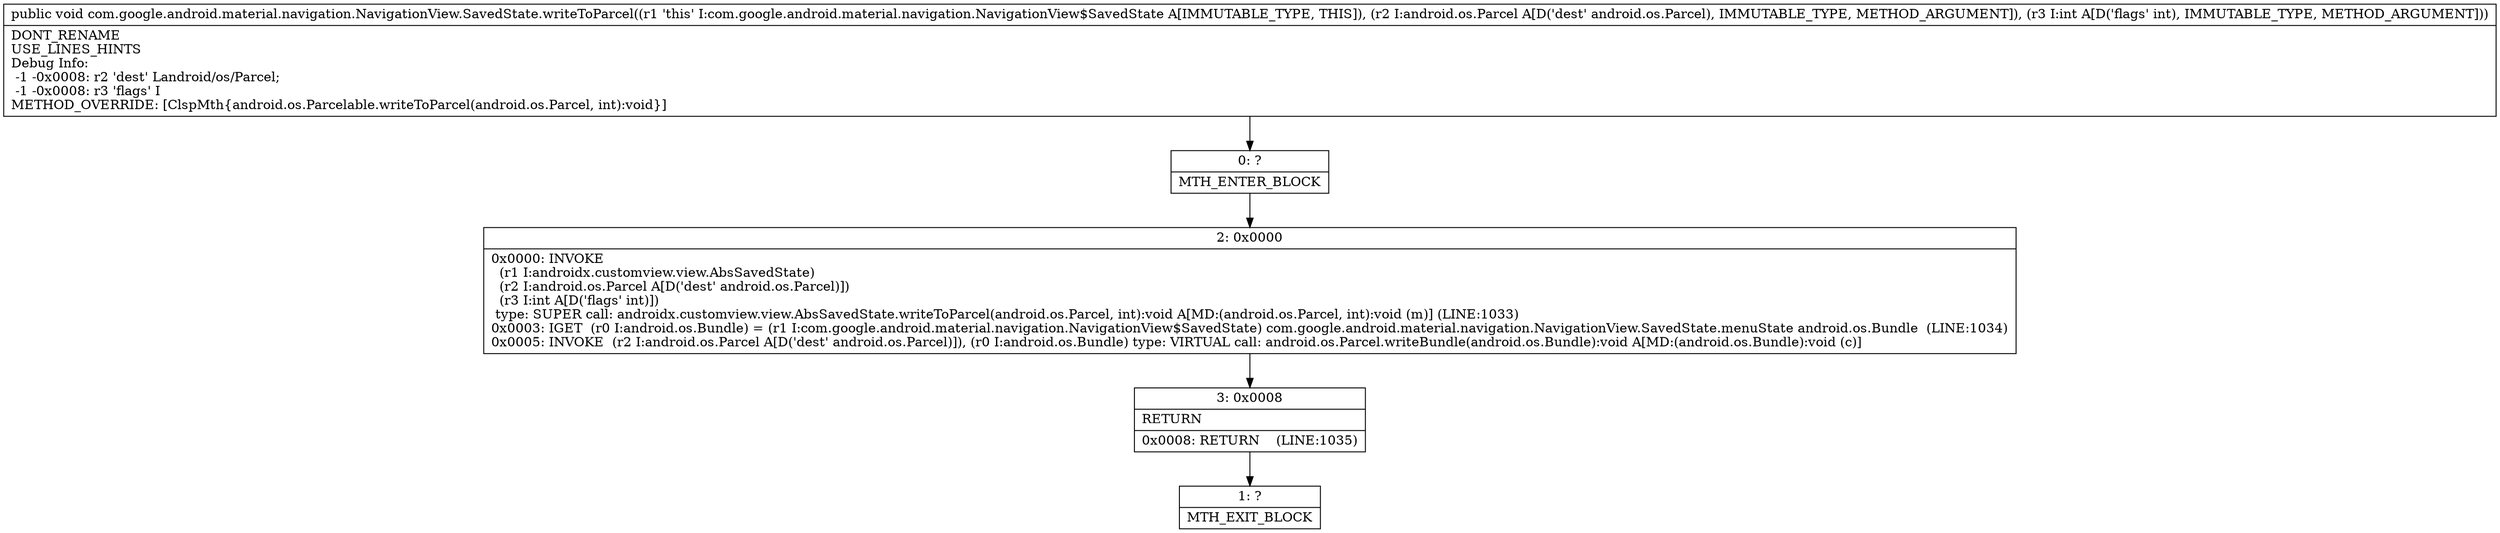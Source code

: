digraph "CFG forcom.google.android.material.navigation.NavigationView.SavedState.writeToParcel(Landroid\/os\/Parcel;I)V" {
Node_0 [shape=record,label="{0\:\ ?|MTH_ENTER_BLOCK\l}"];
Node_2 [shape=record,label="{2\:\ 0x0000|0x0000: INVOKE  \l  (r1 I:androidx.customview.view.AbsSavedState)\l  (r2 I:android.os.Parcel A[D('dest' android.os.Parcel)])\l  (r3 I:int A[D('flags' int)])\l type: SUPER call: androidx.customview.view.AbsSavedState.writeToParcel(android.os.Parcel, int):void A[MD:(android.os.Parcel, int):void (m)] (LINE:1033)\l0x0003: IGET  (r0 I:android.os.Bundle) = (r1 I:com.google.android.material.navigation.NavigationView$SavedState) com.google.android.material.navigation.NavigationView.SavedState.menuState android.os.Bundle  (LINE:1034)\l0x0005: INVOKE  (r2 I:android.os.Parcel A[D('dest' android.os.Parcel)]), (r0 I:android.os.Bundle) type: VIRTUAL call: android.os.Parcel.writeBundle(android.os.Bundle):void A[MD:(android.os.Bundle):void (c)]\l}"];
Node_3 [shape=record,label="{3\:\ 0x0008|RETURN\l|0x0008: RETURN    (LINE:1035)\l}"];
Node_1 [shape=record,label="{1\:\ ?|MTH_EXIT_BLOCK\l}"];
MethodNode[shape=record,label="{public void com.google.android.material.navigation.NavigationView.SavedState.writeToParcel((r1 'this' I:com.google.android.material.navigation.NavigationView$SavedState A[IMMUTABLE_TYPE, THIS]), (r2 I:android.os.Parcel A[D('dest' android.os.Parcel), IMMUTABLE_TYPE, METHOD_ARGUMENT]), (r3 I:int A[D('flags' int), IMMUTABLE_TYPE, METHOD_ARGUMENT]))  | DONT_RENAME\lUSE_LINES_HINTS\lDebug Info:\l  \-1 \-0x0008: r2 'dest' Landroid\/os\/Parcel;\l  \-1 \-0x0008: r3 'flags' I\lMETHOD_OVERRIDE: [ClspMth\{android.os.Parcelable.writeToParcel(android.os.Parcel, int):void\}]\l}"];
MethodNode -> Node_0;Node_0 -> Node_2;
Node_2 -> Node_3;
Node_3 -> Node_1;
}

